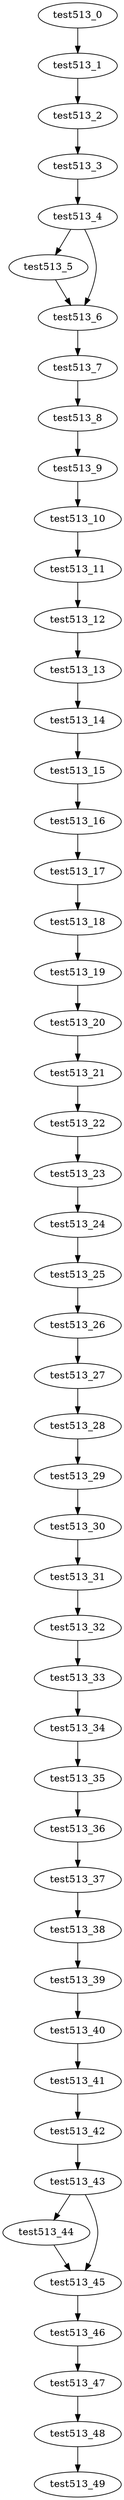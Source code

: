 digraph G {
test513_0->test513_1;
test513_1->test513_2;
test513_2->test513_3;
test513_3->test513_4;
test513_4->test513_5;
test513_4->test513_6;
test513_5->test513_6;
test513_6->test513_7;
test513_7->test513_8;
test513_8->test513_9;
test513_9->test513_10;
test513_10->test513_11;
test513_11->test513_12;
test513_12->test513_13;
test513_13->test513_14;
test513_14->test513_15;
test513_15->test513_16;
test513_16->test513_17;
test513_17->test513_18;
test513_18->test513_19;
test513_19->test513_20;
test513_20->test513_21;
test513_21->test513_22;
test513_22->test513_23;
test513_23->test513_24;
test513_24->test513_25;
test513_25->test513_26;
test513_26->test513_27;
test513_27->test513_28;
test513_28->test513_29;
test513_29->test513_30;
test513_30->test513_31;
test513_31->test513_32;
test513_32->test513_33;
test513_33->test513_34;
test513_34->test513_35;
test513_35->test513_36;
test513_36->test513_37;
test513_37->test513_38;
test513_38->test513_39;
test513_39->test513_40;
test513_40->test513_41;
test513_41->test513_42;
test513_42->test513_43;
test513_43->test513_44;
test513_43->test513_45;
test513_44->test513_45;
test513_45->test513_46;
test513_46->test513_47;
test513_47->test513_48;
test513_48->test513_49;

}
